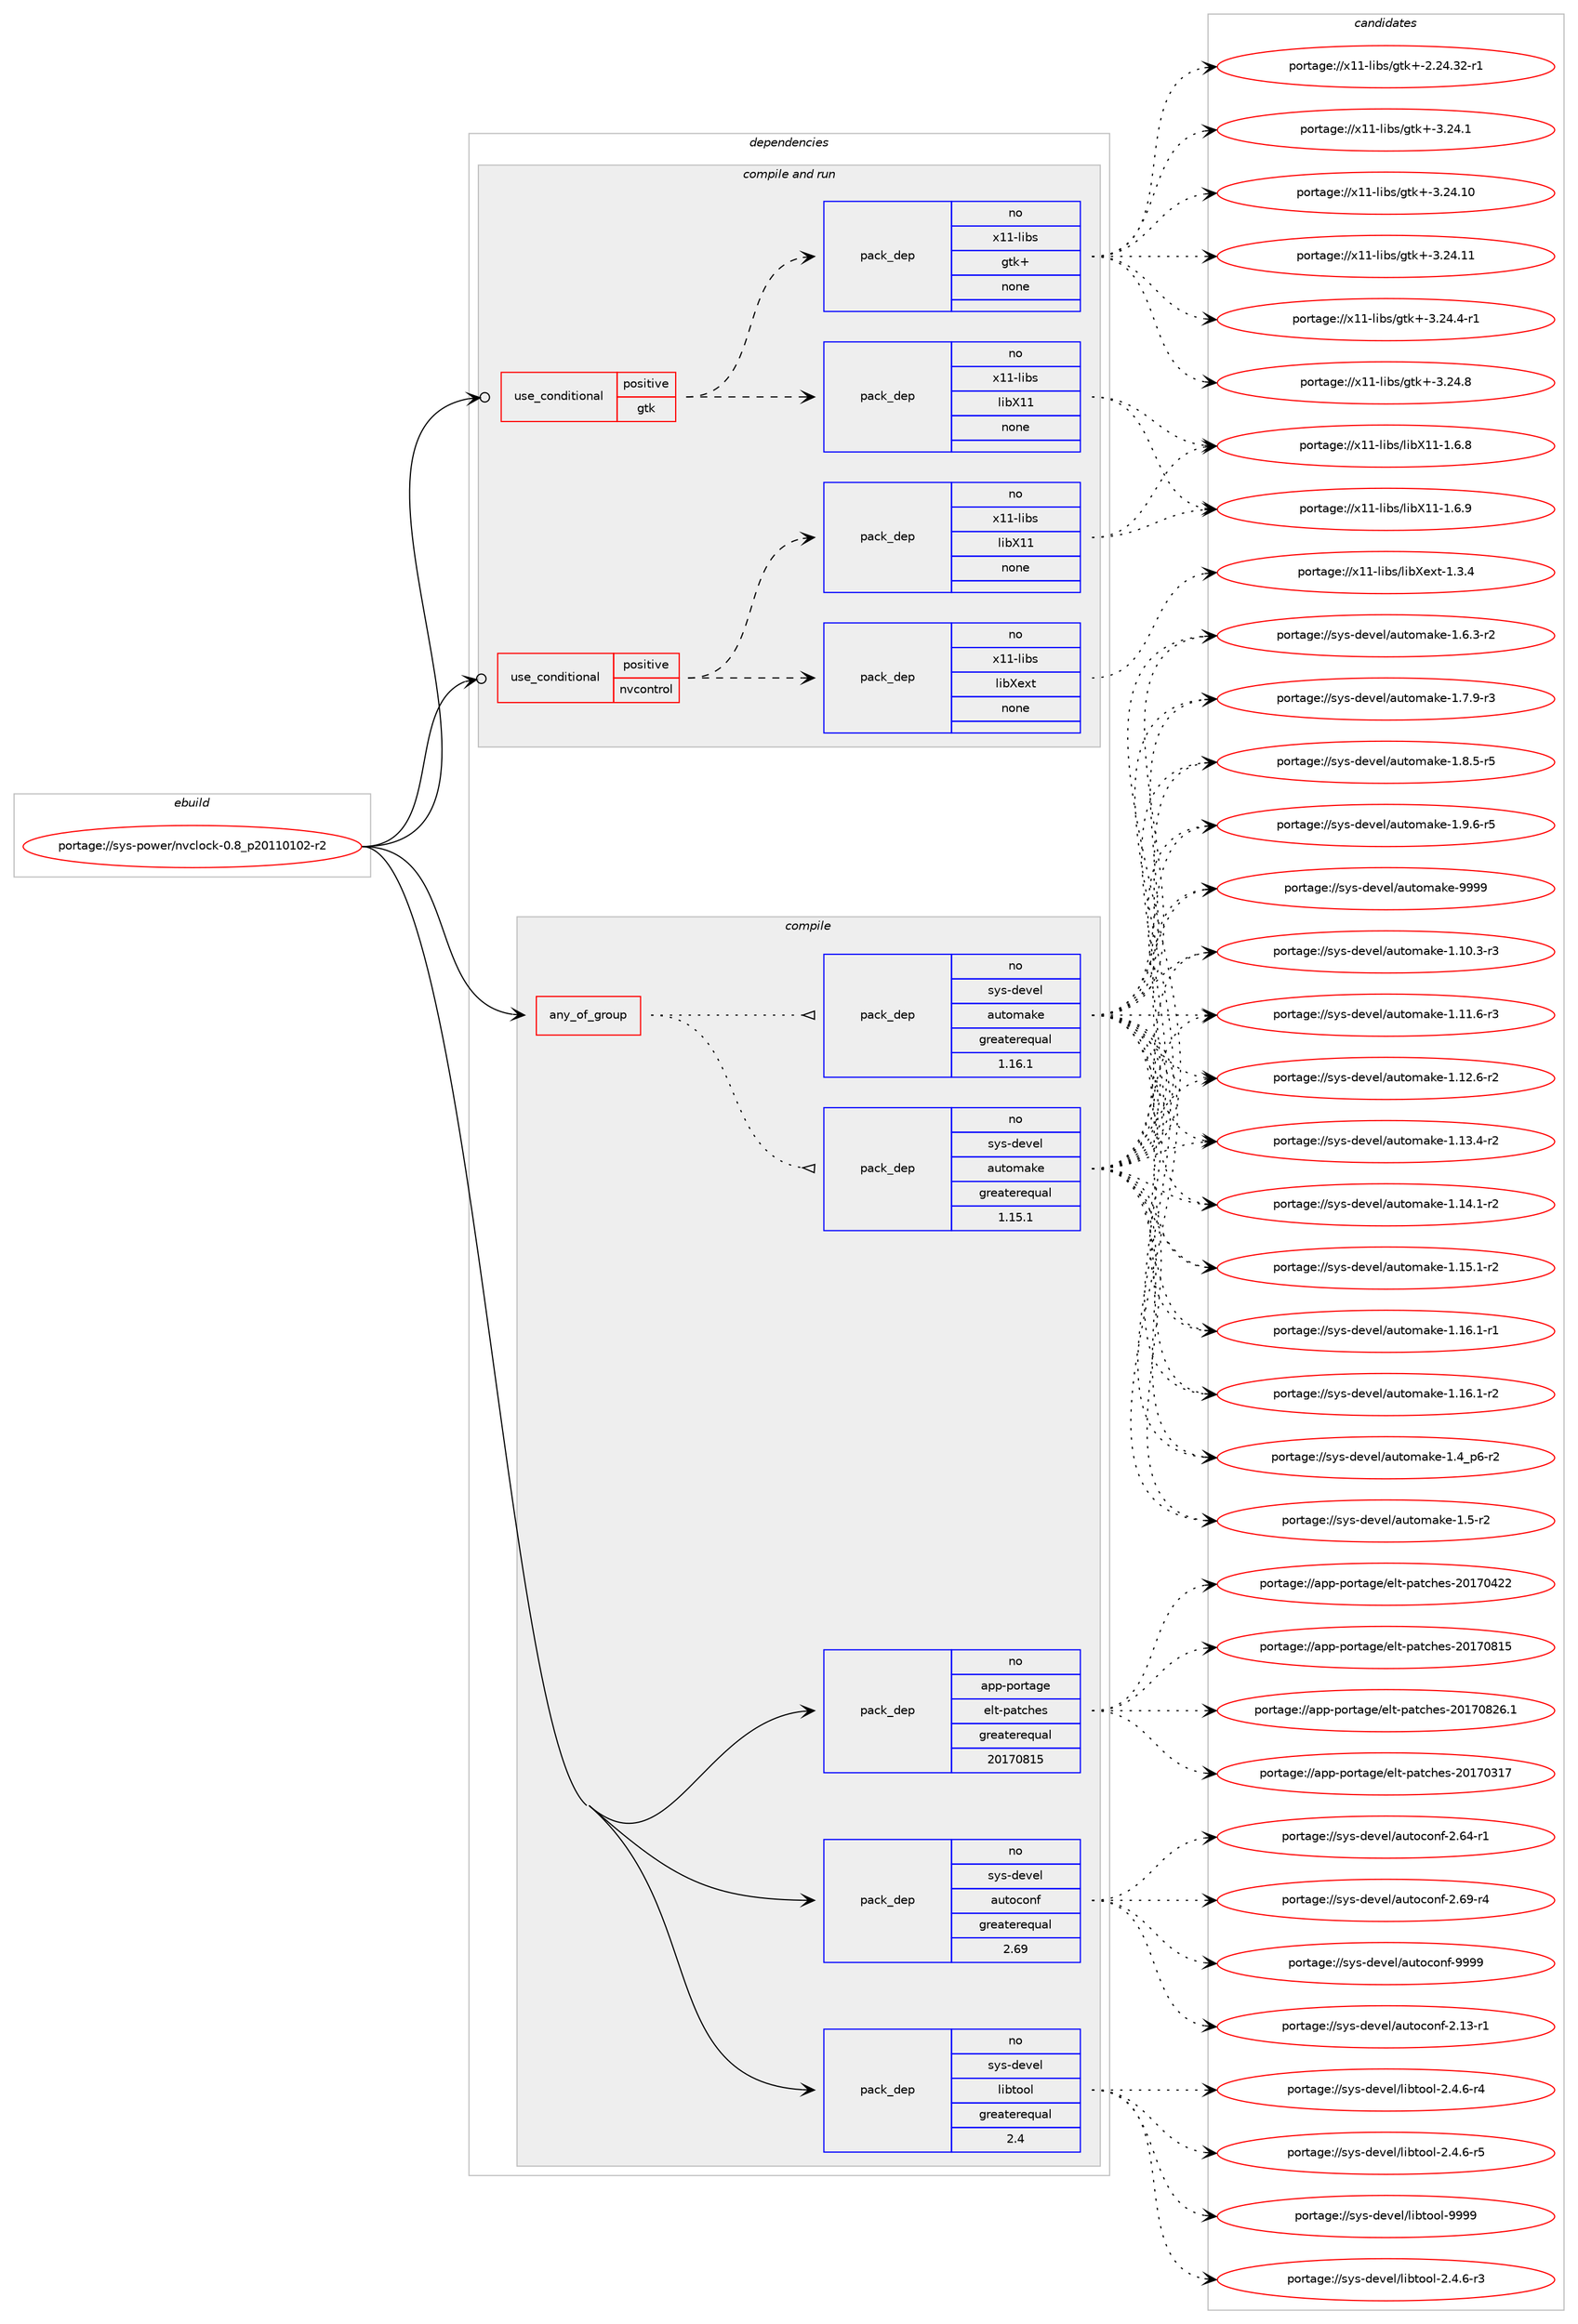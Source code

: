 digraph prolog {

# *************
# Graph options
# *************

newrank=true;
concentrate=true;
compound=true;
graph [rankdir=LR,fontname=Helvetica,fontsize=10,ranksep=1.5];#, ranksep=2.5, nodesep=0.2];
edge  [arrowhead=vee];
node  [fontname=Helvetica,fontsize=10];

# **********
# The ebuild
# **********

subgraph cluster_leftcol {
color=gray;
rank=same;
label=<<i>ebuild</i>>;
id [label="portage://sys-power/nvclock-0.8_p20110102-r2", color=red, width=4, href="../sys-power/nvclock-0.8_p20110102-r2.svg"];
}

# ****************
# The dependencies
# ****************

subgraph cluster_midcol {
color=gray;
label=<<i>dependencies</i>>;
subgraph cluster_compile {
fillcolor="#eeeeee";
style=filled;
label=<<i>compile</i>>;
subgraph any7049 {
dependency432774 [label=<<TABLE BORDER="0" CELLBORDER="1" CELLSPACING="0" CELLPADDING="4"><TR><TD CELLPADDING="10">any_of_group</TD></TR></TABLE>>, shape=none, color=red];subgraph pack320716 {
dependency432775 [label=<<TABLE BORDER="0" CELLBORDER="1" CELLSPACING="0" CELLPADDING="4" WIDTH="220"><TR><TD ROWSPAN="6" CELLPADDING="30">pack_dep</TD></TR><TR><TD WIDTH="110">no</TD></TR><TR><TD>sys-devel</TD></TR><TR><TD>automake</TD></TR><TR><TD>greaterequal</TD></TR><TR><TD>1.16.1</TD></TR></TABLE>>, shape=none, color=blue];
}
dependency432774:e -> dependency432775:w [weight=20,style="dotted",arrowhead="oinv"];
subgraph pack320717 {
dependency432776 [label=<<TABLE BORDER="0" CELLBORDER="1" CELLSPACING="0" CELLPADDING="4" WIDTH="220"><TR><TD ROWSPAN="6" CELLPADDING="30">pack_dep</TD></TR><TR><TD WIDTH="110">no</TD></TR><TR><TD>sys-devel</TD></TR><TR><TD>automake</TD></TR><TR><TD>greaterequal</TD></TR><TR><TD>1.15.1</TD></TR></TABLE>>, shape=none, color=blue];
}
dependency432774:e -> dependency432776:w [weight=20,style="dotted",arrowhead="oinv"];
}
id:e -> dependency432774:w [weight=20,style="solid",arrowhead="vee"];
subgraph pack320718 {
dependency432777 [label=<<TABLE BORDER="0" CELLBORDER="1" CELLSPACING="0" CELLPADDING="4" WIDTH="220"><TR><TD ROWSPAN="6" CELLPADDING="30">pack_dep</TD></TR><TR><TD WIDTH="110">no</TD></TR><TR><TD>app-portage</TD></TR><TR><TD>elt-patches</TD></TR><TR><TD>greaterequal</TD></TR><TR><TD>20170815</TD></TR></TABLE>>, shape=none, color=blue];
}
id:e -> dependency432777:w [weight=20,style="solid",arrowhead="vee"];
subgraph pack320719 {
dependency432778 [label=<<TABLE BORDER="0" CELLBORDER="1" CELLSPACING="0" CELLPADDING="4" WIDTH="220"><TR><TD ROWSPAN="6" CELLPADDING="30">pack_dep</TD></TR><TR><TD WIDTH="110">no</TD></TR><TR><TD>sys-devel</TD></TR><TR><TD>autoconf</TD></TR><TR><TD>greaterequal</TD></TR><TR><TD>2.69</TD></TR></TABLE>>, shape=none, color=blue];
}
id:e -> dependency432778:w [weight=20,style="solid",arrowhead="vee"];
subgraph pack320720 {
dependency432779 [label=<<TABLE BORDER="0" CELLBORDER="1" CELLSPACING="0" CELLPADDING="4" WIDTH="220"><TR><TD ROWSPAN="6" CELLPADDING="30">pack_dep</TD></TR><TR><TD WIDTH="110">no</TD></TR><TR><TD>sys-devel</TD></TR><TR><TD>libtool</TD></TR><TR><TD>greaterequal</TD></TR><TR><TD>2.4</TD></TR></TABLE>>, shape=none, color=blue];
}
id:e -> dependency432779:w [weight=20,style="solid",arrowhead="vee"];
}
subgraph cluster_compileandrun {
fillcolor="#eeeeee";
style=filled;
label=<<i>compile and run</i>>;
subgraph cond104747 {
dependency432780 [label=<<TABLE BORDER="0" CELLBORDER="1" CELLSPACING="0" CELLPADDING="4"><TR><TD ROWSPAN="3" CELLPADDING="10">use_conditional</TD></TR><TR><TD>positive</TD></TR><TR><TD>gtk</TD></TR></TABLE>>, shape=none, color=red];
subgraph pack320721 {
dependency432781 [label=<<TABLE BORDER="0" CELLBORDER="1" CELLSPACING="0" CELLPADDING="4" WIDTH="220"><TR><TD ROWSPAN="6" CELLPADDING="30">pack_dep</TD></TR><TR><TD WIDTH="110">no</TD></TR><TR><TD>x11-libs</TD></TR><TR><TD>gtk+</TD></TR><TR><TD>none</TD></TR><TR><TD></TD></TR></TABLE>>, shape=none, color=blue];
}
dependency432780:e -> dependency432781:w [weight=20,style="dashed",arrowhead="vee"];
subgraph pack320722 {
dependency432782 [label=<<TABLE BORDER="0" CELLBORDER="1" CELLSPACING="0" CELLPADDING="4" WIDTH="220"><TR><TD ROWSPAN="6" CELLPADDING="30">pack_dep</TD></TR><TR><TD WIDTH="110">no</TD></TR><TR><TD>x11-libs</TD></TR><TR><TD>libX11</TD></TR><TR><TD>none</TD></TR><TR><TD></TD></TR></TABLE>>, shape=none, color=blue];
}
dependency432780:e -> dependency432782:w [weight=20,style="dashed",arrowhead="vee"];
}
id:e -> dependency432780:w [weight=20,style="solid",arrowhead="odotvee"];
subgraph cond104748 {
dependency432783 [label=<<TABLE BORDER="0" CELLBORDER="1" CELLSPACING="0" CELLPADDING="4"><TR><TD ROWSPAN="3" CELLPADDING="10">use_conditional</TD></TR><TR><TD>positive</TD></TR><TR><TD>nvcontrol</TD></TR></TABLE>>, shape=none, color=red];
subgraph pack320723 {
dependency432784 [label=<<TABLE BORDER="0" CELLBORDER="1" CELLSPACING="0" CELLPADDING="4" WIDTH="220"><TR><TD ROWSPAN="6" CELLPADDING="30">pack_dep</TD></TR><TR><TD WIDTH="110">no</TD></TR><TR><TD>x11-libs</TD></TR><TR><TD>libX11</TD></TR><TR><TD>none</TD></TR><TR><TD></TD></TR></TABLE>>, shape=none, color=blue];
}
dependency432783:e -> dependency432784:w [weight=20,style="dashed",arrowhead="vee"];
subgraph pack320724 {
dependency432785 [label=<<TABLE BORDER="0" CELLBORDER="1" CELLSPACING="0" CELLPADDING="4" WIDTH="220"><TR><TD ROWSPAN="6" CELLPADDING="30">pack_dep</TD></TR><TR><TD WIDTH="110">no</TD></TR><TR><TD>x11-libs</TD></TR><TR><TD>libXext</TD></TR><TR><TD>none</TD></TR><TR><TD></TD></TR></TABLE>>, shape=none, color=blue];
}
dependency432783:e -> dependency432785:w [weight=20,style="dashed",arrowhead="vee"];
}
id:e -> dependency432783:w [weight=20,style="solid",arrowhead="odotvee"];
}
subgraph cluster_run {
fillcolor="#eeeeee";
style=filled;
label=<<i>run</i>>;
}
}

# **************
# The candidates
# **************

subgraph cluster_choices {
rank=same;
color=gray;
label=<<i>candidates</i>>;

subgraph choice320716 {
color=black;
nodesep=1;
choiceportage11512111545100101118101108479711711611110997107101454946494846514511451 [label="portage://sys-devel/automake-1.10.3-r3", color=red, width=4,href="../sys-devel/automake-1.10.3-r3.svg"];
choiceportage11512111545100101118101108479711711611110997107101454946494946544511451 [label="portage://sys-devel/automake-1.11.6-r3", color=red, width=4,href="../sys-devel/automake-1.11.6-r3.svg"];
choiceportage11512111545100101118101108479711711611110997107101454946495046544511450 [label="portage://sys-devel/automake-1.12.6-r2", color=red, width=4,href="../sys-devel/automake-1.12.6-r2.svg"];
choiceportage11512111545100101118101108479711711611110997107101454946495146524511450 [label="portage://sys-devel/automake-1.13.4-r2", color=red, width=4,href="../sys-devel/automake-1.13.4-r2.svg"];
choiceportage11512111545100101118101108479711711611110997107101454946495246494511450 [label="portage://sys-devel/automake-1.14.1-r2", color=red, width=4,href="../sys-devel/automake-1.14.1-r2.svg"];
choiceportage11512111545100101118101108479711711611110997107101454946495346494511450 [label="portage://sys-devel/automake-1.15.1-r2", color=red, width=4,href="../sys-devel/automake-1.15.1-r2.svg"];
choiceportage11512111545100101118101108479711711611110997107101454946495446494511449 [label="portage://sys-devel/automake-1.16.1-r1", color=red, width=4,href="../sys-devel/automake-1.16.1-r1.svg"];
choiceportage11512111545100101118101108479711711611110997107101454946495446494511450 [label="portage://sys-devel/automake-1.16.1-r2", color=red, width=4,href="../sys-devel/automake-1.16.1-r2.svg"];
choiceportage115121115451001011181011084797117116111109971071014549465295112544511450 [label="portage://sys-devel/automake-1.4_p6-r2", color=red, width=4,href="../sys-devel/automake-1.4_p6-r2.svg"];
choiceportage11512111545100101118101108479711711611110997107101454946534511450 [label="portage://sys-devel/automake-1.5-r2", color=red, width=4,href="../sys-devel/automake-1.5-r2.svg"];
choiceportage115121115451001011181011084797117116111109971071014549465446514511450 [label="portage://sys-devel/automake-1.6.3-r2", color=red, width=4,href="../sys-devel/automake-1.6.3-r2.svg"];
choiceportage115121115451001011181011084797117116111109971071014549465546574511451 [label="portage://sys-devel/automake-1.7.9-r3", color=red, width=4,href="../sys-devel/automake-1.7.9-r3.svg"];
choiceportage115121115451001011181011084797117116111109971071014549465646534511453 [label="portage://sys-devel/automake-1.8.5-r5", color=red, width=4,href="../sys-devel/automake-1.8.5-r5.svg"];
choiceportage115121115451001011181011084797117116111109971071014549465746544511453 [label="portage://sys-devel/automake-1.9.6-r5", color=red, width=4,href="../sys-devel/automake-1.9.6-r5.svg"];
choiceportage115121115451001011181011084797117116111109971071014557575757 [label="portage://sys-devel/automake-9999", color=red, width=4,href="../sys-devel/automake-9999.svg"];
dependency432775:e -> choiceportage11512111545100101118101108479711711611110997107101454946494846514511451:w [style=dotted,weight="100"];
dependency432775:e -> choiceportage11512111545100101118101108479711711611110997107101454946494946544511451:w [style=dotted,weight="100"];
dependency432775:e -> choiceportage11512111545100101118101108479711711611110997107101454946495046544511450:w [style=dotted,weight="100"];
dependency432775:e -> choiceportage11512111545100101118101108479711711611110997107101454946495146524511450:w [style=dotted,weight="100"];
dependency432775:e -> choiceportage11512111545100101118101108479711711611110997107101454946495246494511450:w [style=dotted,weight="100"];
dependency432775:e -> choiceportage11512111545100101118101108479711711611110997107101454946495346494511450:w [style=dotted,weight="100"];
dependency432775:e -> choiceportage11512111545100101118101108479711711611110997107101454946495446494511449:w [style=dotted,weight="100"];
dependency432775:e -> choiceportage11512111545100101118101108479711711611110997107101454946495446494511450:w [style=dotted,weight="100"];
dependency432775:e -> choiceportage115121115451001011181011084797117116111109971071014549465295112544511450:w [style=dotted,weight="100"];
dependency432775:e -> choiceportage11512111545100101118101108479711711611110997107101454946534511450:w [style=dotted,weight="100"];
dependency432775:e -> choiceportage115121115451001011181011084797117116111109971071014549465446514511450:w [style=dotted,weight="100"];
dependency432775:e -> choiceportage115121115451001011181011084797117116111109971071014549465546574511451:w [style=dotted,weight="100"];
dependency432775:e -> choiceportage115121115451001011181011084797117116111109971071014549465646534511453:w [style=dotted,weight="100"];
dependency432775:e -> choiceportage115121115451001011181011084797117116111109971071014549465746544511453:w [style=dotted,weight="100"];
dependency432775:e -> choiceportage115121115451001011181011084797117116111109971071014557575757:w [style=dotted,weight="100"];
}
subgraph choice320717 {
color=black;
nodesep=1;
choiceportage11512111545100101118101108479711711611110997107101454946494846514511451 [label="portage://sys-devel/automake-1.10.3-r3", color=red, width=4,href="../sys-devel/automake-1.10.3-r3.svg"];
choiceportage11512111545100101118101108479711711611110997107101454946494946544511451 [label="portage://sys-devel/automake-1.11.6-r3", color=red, width=4,href="../sys-devel/automake-1.11.6-r3.svg"];
choiceportage11512111545100101118101108479711711611110997107101454946495046544511450 [label="portage://sys-devel/automake-1.12.6-r2", color=red, width=4,href="../sys-devel/automake-1.12.6-r2.svg"];
choiceportage11512111545100101118101108479711711611110997107101454946495146524511450 [label="portage://sys-devel/automake-1.13.4-r2", color=red, width=4,href="../sys-devel/automake-1.13.4-r2.svg"];
choiceportage11512111545100101118101108479711711611110997107101454946495246494511450 [label="portage://sys-devel/automake-1.14.1-r2", color=red, width=4,href="../sys-devel/automake-1.14.1-r2.svg"];
choiceportage11512111545100101118101108479711711611110997107101454946495346494511450 [label="portage://sys-devel/automake-1.15.1-r2", color=red, width=4,href="../sys-devel/automake-1.15.1-r2.svg"];
choiceportage11512111545100101118101108479711711611110997107101454946495446494511449 [label="portage://sys-devel/automake-1.16.1-r1", color=red, width=4,href="../sys-devel/automake-1.16.1-r1.svg"];
choiceportage11512111545100101118101108479711711611110997107101454946495446494511450 [label="portage://sys-devel/automake-1.16.1-r2", color=red, width=4,href="../sys-devel/automake-1.16.1-r2.svg"];
choiceportage115121115451001011181011084797117116111109971071014549465295112544511450 [label="portage://sys-devel/automake-1.4_p6-r2", color=red, width=4,href="../sys-devel/automake-1.4_p6-r2.svg"];
choiceportage11512111545100101118101108479711711611110997107101454946534511450 [label="portage://sys-devel/automake-1.5-r2", color=red, width=4,href="../sys-devel/automake-1.5-r2.svg"];
choiceportage115121115451001011181011084797117116111109971071014549465446514511450 [label="portage://sys-devel/automake-1.6.3-r2", color=red, width=4,href="../sys-devel/automake-1.6.3-r2.svg"];
choiceportage115121115451001011181011084797117116111109971071014549465546574511451 [label="portage://sys-devel/automake-1.7.9-r3", color=red, width=4,href="../sys-devel/automake-1.7.9-r3.svg"];
choiceportage115121115451001011181011084797117116111109971071014549465646534511453 [label="portage://sys-devel/automake-1.8.5-r5", color=red, width=4,href="../sys-devel/automake-1.8.5-r5.svg"];
choiceportage115121115451001011181011084797117116111109971071014549465746544511453 [label="portage://sys-devel/automake-1.9.6-r5", color=red, width=4,href="../sys-devel/automake-1.9.6-r5.svg"];
choiceportage115121115451001011181011084797117116111109971071014557575757 [label="portage://sys-devel/automake-9999", color=red, width=4,href="../sys-devel/automake-9999.svg"];
dependency432776:e -> choiceportage11512111545100101118101108479711711611110997107101454946494846514511451:w [style=dotted,weight="100"];
dependency432776:e -> choiceportage11512111545100101118101108479711711611110997107101454946494946544511451:w [style=dotted,weight="100"];
dependency432776:e -> choiceportage11512111545100101118101108479711711611110997107101454946495046544511450:w [style=dotted,weight="100"];
dependency432776:e -> choiceportage11512111545100101118101108479711711611110997107101454946495146524511450:w [style=dotted,weight="100"];
dependency432776:e -> choiceportage11512111545100101118101108479711711611110997107101454946495246494511450:w [style=dotted,weight="100"];
dependency432776:e -> choiceportage11512111545100101118101108479711711611110997107101454946495346494511450:w [style=dotted,weight="100"];
dependency432776:e -> choiceportage11512111545100101118101108479711711611110997107101454946495446494511449:w [style=dotted,weight="100"];
dependency432776:e -> choiceportage11512111545100101118101108479711711611110997107101454946495446494511450:w [style=dotted,weight="100"];
dependency432776:e -> choiceportage115121115451001011181011084797117116111109971071014549465295112544511450:w [style=dotted,weight="100"];
dependency432776:e -> choiceportage11512111545100101118101108479711711611110997107101454946534511450:w [style=dotted,weight="100"];
dependency432776:e -> choiceportage115121115451001011181011084797117116111109971071014549465446514511450:w [style=dotted,weight="100"];
dependency432776:e -> choiceportage115121115451001011181011084797117116111109971071014549465546574511451:w [style=dotted,weight="100"];
dependency432776:e -> choiceportage115121115451001011181011084797117116111109971071014549465646534511453:w [style=dotted,weight="100"];
dependency432776:e -> choiceportage115121115451001011181011084797117116111109971071014549465746544511453:w [style=dotted,weight="100"];
dependency432776:e -> choiceportage115121115451001011181011084797117116111109971071014557575757:w [style=dotted,weight="100"];
}
subgraph choice320718 {
color=black;
nodesep=1;
choiceportage97112112451121111141169710310147101108116451129711699104101115455048495548514955 [label="portage://app-portage/elt-patches-20170317", color=red, width=4,href="../app-portage/elt-patches-20170317.svg"];
choiceportage97112112451121111141169710310147101108116451129711699104101115455048495548525050 [label="portage://app-portage/elt-patches-20170422", color=red, width=4,href="../app-portage/elt-patches-20170422.svg"];
choiceportage97112112451121111141169710310147101108116451129711699104101115455048495548564953 [label="portage://app-portage/elt-patches-20170815", color=red, width=4,href="../app-portage/elt-patches-20170815.svg"];
choiceportage971121124511211111411697103101471011081164511297116991041011154550484955485650544649 [label="portage://app-portage/elt-patches-20170826.1", color=red, width=4,href="../app-portage/elt-patches-20170826.1.svg"];
dependency432777:e -> choiceportage97112112451121111141169710310147101108116451129711699104101115455048495548514955:w [style=dotted,weight="100"];
dependency432777:e -> choiceportage97112112451121111141169710310147101108116451129711699104101115455048495548525050:w [style=dotted,weight="100"];
dependency432777:e -> choiceportage97112112451121111141169710310147101108116451129711699104101115455048495548564953:w [style=dotted,weight="100"];
dependency432777:e -> choiceportage971121124511211111411697103101471011081164511297116991041011154550484955485650544649:w [style=dotted,weight="100"];
}
subgraph choice320719 {
color=black;
nodesep=1;
choiceportage1151211154510010111810110847971171161119911111010245504649514511449 [label="portage://sys-devel/autoconf-2.13-r1", color=red, width=4,href="../sys-devel/autoconf-2.13-r1.svg"];
choiceportage1151211154510010111810110847971171161119911111010245504654524511449 [label="portage://sys-devel/autoconf-2.64-r1", color=red, width=4,href="../sys-devel/autoconf-2.64-r1.svg"];
choiceportage1151211154510010111810110847971171161119911111010245504654574511452 [label="portage://sys-devel/autoconf-2.69-r4", color=red, width=4,href="../sys-devel/autoconf-2.69-r4.svg"];
choiceportage115121115451001011181011084797117116111991111101024557575757 [label="portage://sys-devel/autoconf-9999", color=red, width=4,href="../sys-devel/autoconf-9999.svg"];
dependency432778:e -> choiceportage1151211154510010111810110847971171161119911111010245504649514511449:w [style=dotted,weight="100"];
dependency432778:e -> choiceportage1151211154510010111810110847971171161119911111010245504654524511449:w [style=dotted,weight="100"];
dependency432778:e -> choiceportage1151211154510010111810110847971171161119911111010245504654574511452:w [style=dotted,weight="100"];
dependency432778:e -> choiceportage115121115451001011181011084797117116111991111101024557575757:w [style=dotted,weight="100"];
}
subgraph choice320720 {
color=black;
nodesep=1;
choiceportage1151211154510010111810110847108105981161111111084550465246544511451 [label="portage://sys-devel/libtool-2.4.6-r3", color=red, width=4,href="../sys-devel/libtool-2.4.6-r3.svg"];
choiceportage1151211154510010111810110847108105981161111111084550465246544511452 [label="portage://sys-devel/libtool-2.4.6-r4", color=red, width=4,href="../sys-devel/libtool-2.4.6-r4.svg"];
choiceportage1151211154510010111810110847108105981161111111084550465246544511453 [label="portage://sys-devel/libtool-2.4.6-r5", color=red, width=4,href="../sys-devel/libtool-2.4.6-r5.svg"];
choiceportage1151211154510010111810110847108105981161111111084557575757 [label="portage://sys-devel/libtool-9999", color=red, width=4,href="../sys-devel/libtool-9999.svg"];
dependency432779:e -> choiceportage1151211154510010111810110847108105981161111111084550465246544511451:w [style=dotted,weight="100"];
dependency432779:e -> choiceportage1151211154510010111810110847108105981161111111084550465246544511452:w [style=dotted,weight="100"];
dependency432779:e -> choiceportage1151211154510010111810110847108105981161111111084550465246544511453:w [style=dotted,weight="100"];
dependency432779:e -> choiceportage1151211154510010111810110847108105981161111111084557575757:w [style=dotted,weight="100"];
}
subgraph choice320721 {
color=black;
nodesep=1;
choiceportage12049494510810598115471031161074345504650524651504511449 [label="portage://x11-libs/gtk+-2.24.32-r1", color=red, width=4,href="../x11-libs/gtk+-2.24.32-r1.svg"];
choiceportage12049494510810598115471031161074345514650524649 [label="portage://x11-libs/gtk+-3.24.1", color=red, width=4,href="../x11-libs/gtk+-3.24.1.svg"];
choiceportage1204949451081059811547103116107434551465052464948 [label="portage://x11-libs/gtk+-3.24.10", color=red, width=4,href="../x11-libs/gtk+-3.24.10.svg"];
choiceportage1204949451081059811547103116107434551465052464949 [label="portage://x11-libs/gtk+-3.24.11", color=red, width=4,href="../x11-libs/gtk+-3.24.11.svg"];
choiceportage120494945108105981154710311610743455146505246524511449 [label="portage://x11-libs/gtk+-3.24.4-r1", color=red, width=4,href="../x11-libs/gtk+-3.24.4-r1.svg"];
choiceportage12049494510810598115471031161074345514650524656 [label="portage://x11-libs/gtk+-3.24.8", color=red, width=4,href="../x11-libs/gtk+-3.24.8.svg"];
dependency432781:e -> choiceportage12049494510810598115471031161074345504650524651504511449:w [style=dotted,weight="100"];
dependency432781:e -> choiceportage12049494510810598115471031161074345514650524649:w [style=dotted,weight="100"];
dependency432781:e -> choiceportage1204949451081059811547103116107434551465052464948:w [style=dotted,weight="100"];
dependency432781:e -> choiceportage1204949451081059811547103116107434551465052464949:w [style=dotted,weight="100"];
dependency432781:e -> choiceportage120494945108105981154710311610743455146505246524511449:w [style=dotted,weight="100"];
dependency432781:e -> choiceportage12049494510810598115471031161074345514650524656:w [style=dotted,weight="100"];
}
subgraph choice320722 {
color=black;
nodesep=1;
choiceportage120494945108105981154710810598884949454946544656 [label="portage://x11-libs/libX11-1.6.8", color=red, width=4,href="../x11-libs/libX11-1.6.8.svg"];
choiceportage120494945108105981154710810598884949454946544657 [label="portage://x11-libs/libX11-1.6.9", color=red, width=4,href="../x11-libs/libX11-1.6.9.svg"];
dependency432782:e -> choiceportage120494945108105981154710810598884949454946544656:w [style=dotted,weight="100"];
dependency432782:e -> choiceportage120494945108105981154710810598884949454946544657:w [style=dotted,weight="100"];
}
subgraph choice320723 {
color=black;
nodesep=1;
choiceportage120494945108105981154710810598884949454946544656 [label="portage://x11-libs/libX11-1.6.8", color=red, width=4,href="../x11-libs/libX11-1.6.8.svg"];
choiceportage120494945108105981154710810598884949454946544657 [label="portage://x11-libs/libX11-1.6.9", color=red, width=4,href="../x11-libs/libX11-1.6.9.svg"];
dependency432784:e -> choiceportage120494945108105981154710810598884949454946544656:w [style=dotted,weight="100"];
dependency432784:e -> choiceportage120494945108105981154710810598884949454946544657:w [style=dotted,weight="100"];
}
subgraph choice320724 {
color=black;
nodesep=1;
choiceportage12049494510810598115471081059888101120116454946514652 [label="portage://x11-libs/libXext-1.3.4", color=red, width=4,href="../x11-libs/libXext-1.3.4.svg"];
dependency432785:e -> choiceportage12049494510810598115471081059888101120116454946514652:w [style=dotted,weight="100"];
}
}

}
